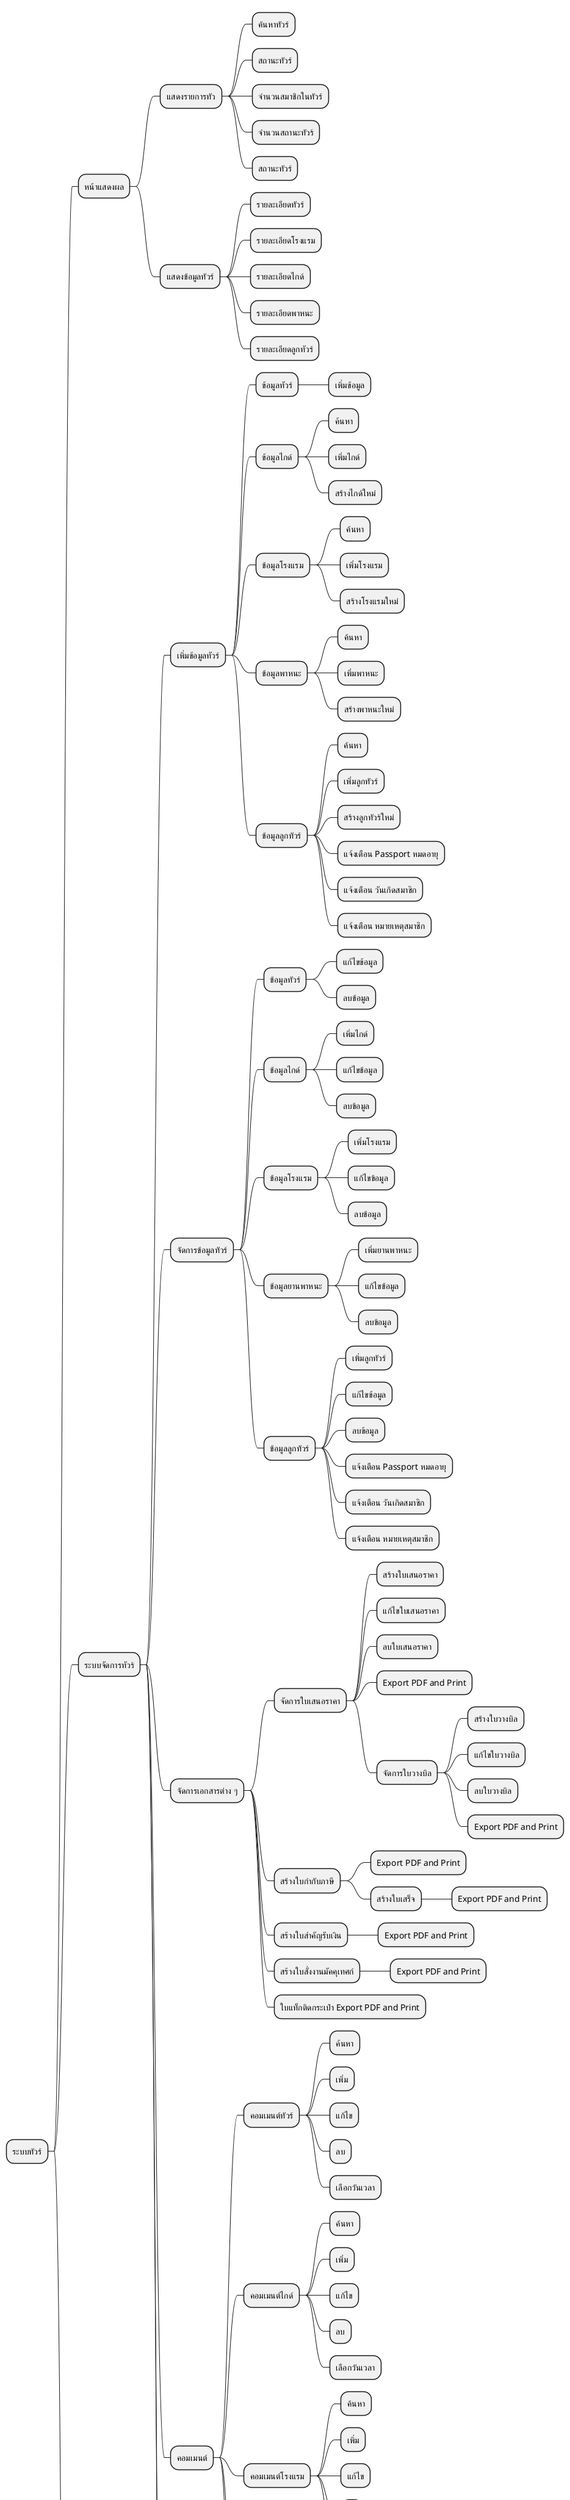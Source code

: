 ' รวม
@startmindmap
* ระบบทัวร์
** หน้าแสดงผล
*** แสดงรายการทัว
**** ค้นหาทัวร์
**** สถานะทัวร์
**** จำนวนสมาชิกในทัวร์
**** จำนวนสถานะทัวร์
**** สถานะทัวร์
*** แสดงข้อมูลทัวร์
**** รายละเอียดทัวร์
**** รายละเอียดโรงแรม
**** รายละเอียดไกด์
**** รายละเอียดพาหนะ
**** รายละเอียดลูกทัวร์
** ระบบจัดการทัวร์
*** เพิ่มข้อมูลทัวร์
**** ข้อมูลทัวร์
***** เพิ่มข้อมูล
**** ข้อมูลไกด์
***** ค้นหา
***** เพิ่มไกด์
***** สร้างไกด์ใหม่
**** ข้อมูลโรงแรม
***** ค้นหา
***** เพิ่มโรงแรม
***** สร้างโรงแรมใหม่
**** ข้อมูลพาหนะ
***** ค้นหา
***** เพิ่มพาหนะ
***** สร้างพาหนะใหม่
**** ข้อมูลลูกทัวร์
***** ค้นหา
***** เพิ่มลูกทัวร์
***** สร้างลูกทัวร์ใหม่
***** แจ้งเตือน Passport หมดอายุ
***** แจ้งเตือน วันเกิดสมาชิก
***** แจ้งเตือน หมายเหตุสมาชิก
*** จัดการข้อมูลทัวร์
**** ข้อมูลทัวร์
***** แก้ไขข้อมูล
***** ลบข้อมูล
**** ข้อมูลไกด์
***** เพิ่มไกด์
***** แก้ไขข้อมูล
***** ลบข้อมูล
**** ข้อมูลโรงแรม
***** เพิ่มโรงแรม
***** แก้ไขข้อมูล
***** ลบข้อมูล
**** ข้อมูลยานพาหนะ
***** เพิ่มยานพาหนะ
***** แก้ไขข้อมูล
***** ลบข้อมูล
**** ข้อมูลลูกทัวร์
***** เพิ่มลูกทัวร์
***** แก้ไขข้อมูล
***** ลบข้อมูล
***** แจ้งเตือน Passport หมดอายุ
***** แจ้งเตือน วันเกิดสมาชิก
***** แจ้งเตือน หมายเหตุสมาชิก
*** จัดการเอกสารต่าง ๆ
**** จัดการใบเสนอราคา
***** สร้างใบเสนอราคา
***** แก้ไขใบเสนอราคา
***** ลบใบเสนอราคา
***** Export PDF and Print
***** จัดการใบวางบิล
****** สร้างใบวางบิล
****** แก้ไขใบวางบิล
****** ลบใบวางบิล
****** Export PDF and Print
**** สร้างใบกำกับภาษี
***** Export PDF and Print
***** สร้างใบเสร็จ
****** Export PDF and Print
**** สร้างใบสำคัญรับเงิน
***** Export PDF and Print
**** สร้างใบสั่งงานมัคคุเทศก์
***** Export PDF and Print
**** ใบแท็กติดกระเป๋า Export PDF and Print
*** คอมเมนต์
**** คอมเมนต์ทัวร์
***** ค้นหา
***** เพิ่ม
***** แก้ไข
***** ลบ
***** เลือกวันเวลา
**** คอมเมนต์ไกด์
***** ค้นหา
***** เพิ่ม
***** แก้ไข
***** ลบ
***** เลือกวันเวลา
**** คอมเมนต์โรงแรม
***** ค้นหา
***** เพิ่ม
***** แก้ไข
***** ลบ
***** เลือกวันเวลา
**** คอมเมนต์สมาชิก
***** ค้นหา
***** เพิ่ม
***** แก้ไข
***** ลบ
***** เลือกวันเวลา
**** คอมเมนต์ยานพาหนะ
***** เพิ่ม
***** แก้ไข
***** ลบ
***** เลือกวันเวลา
*** แจ้งเตือน
**** แจ้งเตือน Passport ลูกทัวร์หมดอายุ
*** Export ข้อมูลทัวร์เป็น PDF และ Print
** การจัดการ
*** จัดการข้อมูลในระบบ
**** ข้อมูลพนักงาน
***** ค้นหา
***** เพิ่ม
***** แก้ไข
***** ลบ
***** ระดับพนักงาน
**** ข้อมูลไกด์
***** ค้นหา
***** เพิ่ม
***** แก้ไข
***** ลบ
***** คอมเมนต์
****** เพิ่ม
****** แก้ไข
****** ลบ
**** ข้อมูลโรงแรม
***** ค้นหา
***** เพิ่ม
***** แก้ไข
***** ลบ
***** คอมเมนต์
****** เพิ่ม
****** แก้ไข
****** ลบ
**** ข้อมูลพาหนะ
***** ค้นหา
***** เพิ่ม
***** แก้ไข
***** ลบ
***** คอมเมนต์
****** เพิ่ม
****** แก้ไข
****** ลบ
**** ข้อมูลลูกทัวร์
***** ค้นหา
***** เพิ่ม
***** แก้ไข
***** ลบ
***** คอมเมนต์
****** เพิ่ม
****** แก้ไข
****** ลบ
*** การเงิน
**** จัดการใบเบิกค่าใช้จ่าย
***** สร้างใบเบิกค่าใช้จ่าย
****** ใบเคลียร์
******* ข้อมูลใบเคลียร์
******* สร้างใบเคลียร์
*** รายงานรายรับรายจ่าย
**** ค้นหา
**** แสดงแบบรายวัน
**** แสดงแบบรายรายเดือน
**** แสดงแบบรายปี
**** แสดงแบบรายเดือนแบบวัน
**** Export to Excel
@endmindmap

' อบ
@startmindmap
* ระบบทัวร์
** หน้าแสดงผล
*** แสดงรายการทัว
**** ค้นหาทัวร์
**** สถานะทัวร์
**** จำนวนสมาชิกในทัวร์
**** จำนวนสถานะทัวร์
**** สถานะทัวร์
*** แสดงข้อมูลทัวร์
**** รายละเอียดทัวร์
**** รายละเอียดโรงแรม
**** รายละเอียดไกด์
**** รายละเอียดพาหนะ
**** รายละเอียดลูกทัวร์
** ระบบจัดการทัวร์
*** เพิ่มข้อมูลทัวร์
**** ข้อมูลทัวร์
***** เพิ่มข้อมูล
**** ข้อมูลไกด์
***** ค้นหา
***** เพิ่มมูลไกด์
***** สร้างไกด์ใหม่
**** ข้อมูลโรงแรม
***** ค้นหา
***** เพิ่มโรงแรม
***** สร้างโรงแรมใหม่
**** ข้อมูลพาหนะ
***** ค้นหา
***** เพิ่มพาหนะ
***** สร้างพาหนะใหม่
**** ข้อมูลลูกทัวร์
***** ค้นหา
***** เพิ่มลูกทัวร์
***** สร้างลูกทัวร์ใหม่
***** แจ้งเตือน Passport หมดอายุ
***** แจ้งเตือน วันเกิดสมาชิก
***** แจ้งเตือน หมายเหตุสมาชิก
*** จัดการข้อมูลทัวร์
**** ข้อมูลทัวร์
***** แก้ไขข้อมูล
***** ลบข้อมูล
**** ข้อมูลไกด์
***** เพิ่มไกด์
***** แก้ไขข้อมูล
***** ลบข้อมูล
**** ข้อมูลโรงแรม
***** เพิ่มโรงแรม
***** แก้ไขข้อมูล
***** ลบข้อมูล
**** ข้อมูลยานพาหนะ
***** เพิ่มยานพาหนะ
***** แก้ไขข้อมูล
***** ลบข้อมูล
**** ข้อมูลลูกทัวร์
***** เพิ่มลูกทัวร์
***** แก้ไขข้อมูล
***** ลบข้อมูล
***** แจ้งเตือน Passport หมดอายุ
***** แจ้งเตือน วันเกิดสมาชิก
***** แจ้งเตือน หมายเหตุสมาชิก
*** จัดการใบต่าง ๆ
**** จัดการใบเสนอราคา
***** สร้างใบเสนอราคา
***** แก้ไขใบเสนอราคา
***** ลบใบเสนอราคา
***** จัดการใบวางบิล
****** สร้างใบวางบิล
****** แก้ไขใบวางบิล
****** ลบใบวางบิล
**** สร้างใบแท็กติดกระเป๋า
*** คอมเมนต์
**** คอมเมนต์ทัวร์
***** ค้นหา
***** เพิ่ม
****** เลือกวันเวลา
***** แก้ไข
***** ลบ
**** คอมเมนต์ไกด์
***** ค้นหา
***** เพิ่ม
****** เลือกวันเวลา
***** แก้ไข
***** ลบ
**** คอมเมนต์โรงแรม
***** ค้นหา
***** เพิ่ม
****** เลือกวันเวลา
***** แก้ไข
***** ลบ
**** คอมเมนต์สมาชิก
***** ค้นหา
***** เพิ่ม
****** เลือกวันเวลา
***** แก้ไข
***** ลบ
**** คอมเมนต์ยานพาหนะ
***** เพิ่ม
****** เลือกวันเวลา
***** แก้ไข
***** ลบ
*** แจ้งเตือน
**** แจ้งเตือนข้อมูลลูกทัวร์
*** Export ข้อมูลทัวร์ได้
' ** จัดการข้อมูลบริษัทย์
' *** ข้อมูลพนักงาน
' *** จัดการข้อมูลเกี่ยวกับทัวร์
' **** ข้อมูลสมาชิกทัวร์
' **** ข้อมูลโรงแรม
' **** ข้อมูลพาหนะ
** การจัดการ
*** จัดการข้อมูลในระบบ
**** ข้อมูลพนักงาน
***** ค้นหา
***** เพิ่ม
***** ลบ
***** แก้ไข
**** ข้อมูลไกด์
***** ค้นหา
***** เพิ่ม
***** ลบ
***** แก้ไข
***** คอมเมนต์
****** เพิ่ม
****** แก้ไข
****** ลบ
**** ข้อมูลโรงแรม
***** ค้นหา
***** เพิ่ม
***** ลบ
***** แก้ไข
***** คอมเมนต์
****** เพิ่ม
****** แก้ไข
****** ลบ
**** ข้อมูลพาหนะ
***** ค้นหา
***** เพิ่ม
***** ลบ
***** แก้ไข
***** คอมเมนต์
****** เพิ่ม
****** แก้ไข
****** ลบ
**** ข้อมูลลูกทัวร์
***** ค้นหา
***** เพิ่ม
***** ลบ
***** แก้ไข
***** คอมเมนต์
****** เพิ่ม
****** แก้ไข
****** ลบ
*** รายงานรายรับรายจ่าย
**** ค้นหา
**** แสดงแบบรายวัน
**** แสดงแบบรายรายเดือน
**** แสดงแบบรายปี
**** แสดงแบบรายเดือนแบบวัน
**** Export ข้อมูลเป็น Excel ได้
@endmindmap

' เก้า
@startmindmap
* จัดการหลังบ้านโปรแกรมทัวร์
	** ระบบสมาชิก
		*** login
		*** ข้อมูลสมาชิก
	** ระบบทัวร์
		*** จัดการทัวร์
			**** รายการทัวร์
				***** ข้อมูลลูกทัวร์
				***** ข้อมูลไกด์
				***** ข้อมูลโรงแรม
				***** ข้อมูลพาหนะ
				***** ข้อมูลลูกทัวร์
                ***** ออก tag
			**** สร้างทัวร์
				***** เพิ่มข้อมูลลูกทัวร์
				***** เพิ่มไกด์
				***** เพิ่มโรงแรม
				***** เพิ่มพาหนะ
				***** เพิ่มลูกทัวร์
			**** แก้ไขทัวร์
				***** แก้ไขทัวร์
				***** แก้ไขไกด์
				***** แก้ไขโรงแรม
				***** แก้ไขพาหนะ
				***** แก้ไขลูกทัวร์
			**** ลบทัวร์
				***** ลบทัวร์
				***** ลบไกด์
				***** ลบไขโรงแรม
				***** ลบพาหนะ
				***** ลบลูกทัวร์	
			**** สถานะทัวร์
				***** กำลังรอ
				***** พร้อม
				***** จบทริป
			**** ค้นหาทัวร์
				***** ค้นหาทัวร์
				***** ค้นหาไกด์
				***** ค้นหาโรงแรม
				***** ค้นหาพาหนะ
				***** ค้นหาลูกทัวร์
		*** จัดการคอมแมน
				**** คอมแมนทัวร์
				**** คอมแมนไกด์
				**** คอมแมนโรงแรม
				**** คอมแมนพาหนะ
				**** คอมแมนลูกทัวร์
		*** จัดการแจ้งเตือน
				**** แจ้งเตือนพาสปอร์ต
	** ระบบการเงิน
		*** จัดการใบเบิกค่าใช้จ่าย
			**** ข้อมูลใบเบิกค่าใช้จ่าย
			**** สร้างใบเบิกค่าใช้จ่าย
			**** ออกใบเคลีย
				***** ข้อมูลใบเคลีย
				***** สร้างใบเคลีย
		*** จัดการใบเสนอราคา
			**** ข้อมูลใบเสนอราคา
			**** สร้างใบเสนอราคา
			**** ใบแจ้งหนี้/ใบกำกับภาษี
				***** ข้อมูลใบแจ้งหนี้/ใบกำกับภาษี
				***** สร้างใบแจ้งหนี้/ใบกำกับภาษี
		*** จัดการใบเสร็จรับเงิน
			**** ข้อมูลใบเสร็จรับเงิน
			**** สร้างใบเสร็จรับเงิน
	** รายงาน
        *** ข้อมูลทัวร์
        *** ข้อมูลการเงิน
		*** ข้อมูลสมาชิก
@endmindmap
' เก้า 2
@startmindmap
* จัดการหลังบ้านโปรแกรมทัวร์
** ระบบสมาชิก
*** login
*** ข้อมูลสมาชิก
** ระบบทัวร์
*** ค้นหาทัวร์
*** รายการทัวร์
**** ข้อมูลทัวร์
***** แก้ไขทัวร์
***** คอมแมนทัวร์
**** ข้อมูลไกด์
***** แก้ไขไกด์
***** คอมแมนไกด์
**** ข้อมูลโรงแรม
***** แก้ไขโรงแรม
***** คอมแมนโรงแรม
**** ข้อมูลพาหนะ
***** แก้ไขพาหนะ
***** คอมแมนพาหนะ
**** ข้อมูลลูกทัวร์
***** แก้ไขลูกทัวร์
***** คอมแมนลูกทัวร์
**** สถานะทัวร์
***** กำลังรอ
***** พร้อม
***** จบทริป
**** ออก tag
**** ลบทัวร์
*** สร้างทัวร์
**** เพิ่มข้อมูลทัวร์
**** คลังข้อมูลไกด์
***** ค้นหาไกด์
***** เพิ่มไกด์
***** เลือกไกด์
**** คลังข้อมูลโรงแรม
***** ค้นหาโรงแรม
***** เพิ่มโรงแรม
***** เลือกโรงแรม
**** คลังข้อมูลพาหนะ
***** ค้นหาพาหนะ
***** เพิ่มพาหนะ
***** เลือกพาหนะ
**** คลังข้อมูลลูกทัวร์
***** ค้นหาลูกทัวร์
***** เพิ่มลูกทัว
***** เลือกลูกทัวร์
***** แจ้งเตือน 
****** แจ้งเตือน Passport หมดอายุ
****** แจ้งเตือน วันเกิดสมาชิก
****** แจ้งเตือน หมายเหตุสมาชิก
** ระบบการเงิน
*** จัดการใบเบิกค่าใช้จ่าย
**** ข้อมูลใบเบิกค่าใช้จ่าย
**** สร้างใบเบิกค่าใช้จ่าย
**** ออกใบเคลีย
***** ข้อมูลใบเคลีย
***** สร้างใบเคลีย
*** จัดการใบเสนอราคา
**** ข้อมูลใบเสนอราคา
**** สร้างใบเสนอราคา
**** ใบแจ้งหนี้/ใบกำกับภาษี
***** ข้อมูลใบแจ้งหนี้/ใบกำกับภาษี
***** สร้างใบแจ้งหนี้/ใบกำกับภาษี
*** จัดการใบเสร็จรับเงิน
**** ข้อมูลใบเสร็จรับเงิน
**** สร้างใบเสร็จรับเงิน
** รายงาน
*** ข้อมูลทัวร์
*** ข้อมูลการเงิน
*** ข้อมูลสมาชิก

@endmindmap